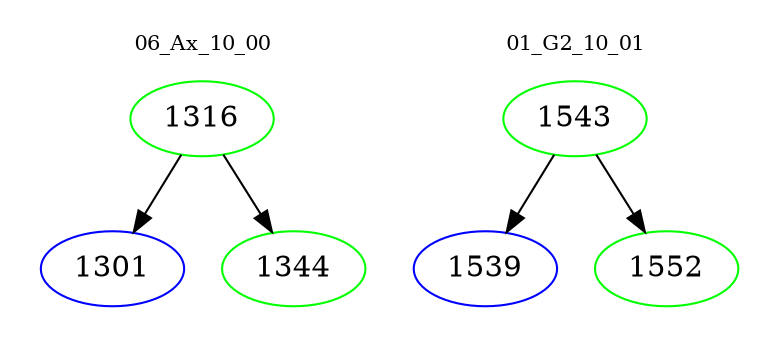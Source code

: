 digraph{
subgraph cluster_0 {
color = white
label = "06_Ax_10_00";
fontsize=10;
T0_1316 [label="1316", color="green"]
T0_1316 -> T0_1301 [color="black"]
T0_1301 [label="1301", color="blue"]
T0_1316 -> T0_1344 [color="black"]
T0_1344 [label="1344", color="green"]
}
subgraph cluster_1 {
color = white
label = "01_G2_10_01";
fontsize=10;
T1_1543 [label="1543", color="green"]
T1_1543 -> T1_1539 [color="black"]
T1_1539 [label="1539", color="blue"]
T1_1543 -> T1_1552 [color="black"]
T1_1552 [label="1552", color="green"]
}
}
